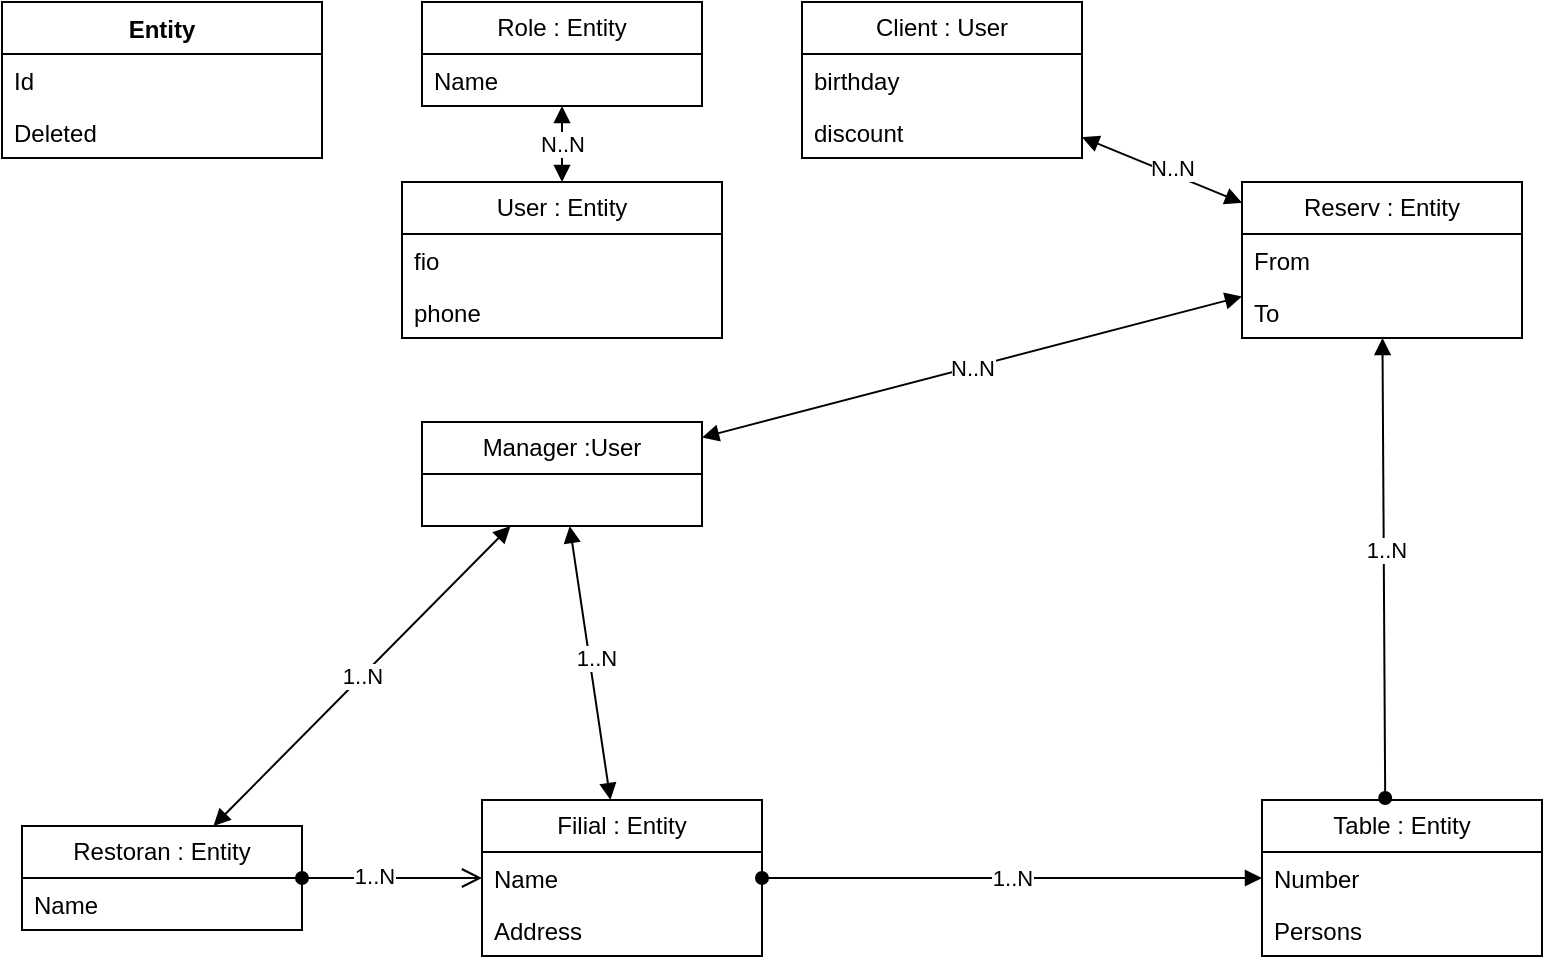 <mxfile version="22.1.2" type="device">
  <diagram id="C5RBs43oDa-KdzZeNtuy" name="Page-1">
    <mxGraphModel dx="1036" dy="614" grid="1" gridSize="10" guides="1" tooltips="1" connect="1" arrows="1" fold="1" page="1" pageScale="1" pageWidth="827" pageHeight="1169" math="0" shadow="0">
      <root>
        <mxCell id="WIyWlLk6GJQsqaUBKTNV-0" />
        <mxCell id="WIyWlLk6GJQsqaUBKTNV-1" parent="WIyWlLk6GJQsqaUBKTNV-0" />
        <mxCell id="nIvtHlroVXWm0S4k2Zya-1" value="Entity" style="swimlane;fontStyle=1;align=center;verticalAlign=top;childLayout=stackLayout;horizontal=1;startSize=26;horizontalStack=0;resizeParent=1;resizeParentMax=0;resizeLast=0;collapsible=1;marginBottom=0;whiteSpace=wrap;html=1;" vertex="1" parent="WIyWlLk6GJQsqaUBKTNV-1">
          <mxGeometry x="40" y="30" width="160" height="78" as="geometry" />
        </mxCell>
        <mxCell id="nIvtHlroVXWm0S4k2Zya-2" value="Id" style="text;strokeColor=none;fillColor=none;align=left;verticalAlign=top;spacingLeft=4;spacingRight=4;overflow=hidden;rotatable=0;points=[[0,0.5],[1,0.5]];portConstraint=eastwest;whiteSpace=wrap;html=1;" vertex="1" parent="nIvtHlroVXWm0S4k2Zya-1">
          <mxGeometry y="26" width="160" height="26" as="geometry" />
        </mxCell>
        <mxCell id="nIvtHlroVXWm0S4k2Zya-5" value="Deleted" style="text;strokeColor=none;fillColor=none;align=left;verticalAlign=top;spacingLeft=4;spacingRight=4;overflow=hidden;rotatable=0;points=[[0,0.5],[1,0.5]];portConstraint=eastwest;whiteSpace=wrap;html=1;" vertex="1" parent="nIvtHlroVXWm0S4k2Zya-1">
          <mxGeometry y="52" width="160" height="26" as="geometry" />
        </mxCell>
        <mxCell id="nIvtHlroVXWm0S4k2Zya-6" value="User : Entity" style="swimlane;fontStyle=0;childLayout=stackLayout;horizontal=1;startSize=26;fillColor=none;horizontalStack=0;resizeParent=1;resizeParentMax=0;resizeLast=0;collapsible=1;marginBottom=0;whiteSpace=wrap;html=1;" vertex="1" parent="WIyWlLk6GJQsqaUBKTNV-1">
          <mxGeometry x="240" y="120" width="160" height="78" as="geometry" />
        </mxCell>
        <mxCell id="nIvtHlroVXWm0S4k2Zya-7" value="fio" style="text;strokeColor=none;fillColor=none;align=left;verticalAlign=top;spacingLeft=4;spacingRight=4;overflow=hidden;rotatable=0;points=[[0,0.5],[1,0.5]];portConstraint=eastwest;whiteSpace=wrap;html=1;" vertex="1" parent="nIvtHlroVXWm0S4k2Zya-6">
          <mxGeometry y="26" width="160" height="26" as="geometry" />
        </mxCell>
        <mxCell id="nIvtHlroVXWm0S4k2Zya-8" value="phone" style="text;strokeColor=none;fillColor=none;align=left;verticalAlign=top;spacingLeft=4;spacingRight=4;overflow=hidden;rotatable=0;points=[[0,0.5],[1,0.5]];portConstraint=eastwest;whiteSpace=wrap;html=1;" vertex="1" parent="nIvtHlroVXWm0S4k2Zya-6">
          <mxGeometry y="52" width="160" height="26" as="geometry" />
        </mxCell>
        <mxCell id="nIvtHlroVXWm0S4k2Zya-10" value="Role : Entity" style="swimlane;fontStyle=0;childLayout=stackLayout;horizontal=1;startSize=26;fillColor=none;horizontalStack=0;resizeParent=1;resizeParentMax=0;resizeLast=0;collapsible=1;marginBottom=0;whiteSpace=wrap;html=1;" vertex="1" parent="WIyWlLk6GJQsqaUBKTNV-1">
          <mxGeometry x="250" y="30" width="140" height="52" as="geometry" />
        </mxCell>
        <mxCell id="nIvtHlroVXWm0S4k2Zya-11" value="Name" style="text;strokeColor=none;fillColor=none;align=left;verticalAlign=top;spacingLeft=4;spacingRight=4;overflow=hidden;rotatable=0;points=[[0,0.5],[1,0.5]];portConstraint=eastwest;whiteSpace=wrap;html=1;" vertex="1" parent="nIvtHlroVXWm0S4k2Zya-10">
          <mxGeometry y="26" width="140" height="26" as="geometry" />
        </mxCell>
        <mxCell id="nIvtHlroVXWm0S4k2Zya-14" value="N..N" style="endArrow=block;startArrow=block;endFill=1;startFill=1;html=1;rounded=0;" edge="1" parent="WIyWlLk6GJQsqaUBKTNV-1" source="nIvtHlroVXWm0S4k2Zya-6" target="nIvtHlroVXWm0S4k2Zya-10">
          <mxGeometry width="160" relative="1" as="geometry">
            <mxPoint x="190" y="300" as="sourcePoint" />
            <mxPoint x="350" y="300" as="targetPoint" />
          </mxGeometry>
        </mxCell>
        <mxCell id="nIvtHlroVXWm0S4k2Zya-15" value="Restoran : Entity" style="swimlane;fontStyle=0;childLayout=stackLayout;horizontal=1;startSize=26;fillColor=none;horizontalStack=0;resizeParent=1;resizeParentMax=0;resizeLast=0;collapsible=1;marginBottom=0;whiteSpace=wrap;html=1;" vertex="1" parent="WIyWlLk6GJQsqaUBKTNV-1">
          <mxGeometry x="50" y="442" width="140" height="52" as="geometry" />
        </mxCell>
        <mxCell id="nIvtHlroVXWm0S4k2Zya-16" value="Name" style="text;strokeColor=none;fillColor=none;align=left;verticalAlign=top;spacingLeft=4;spacingRight=4;overflow=hidden;rotatable=0;points=[[0,0.5],[1,0.5]];portConstraint=eastwest;whiteSpace=wrap;html=1;" vertex="1" parent="nIvtHlroVXWm0S4k2Zya-15">
          <mxGeometry y="26" width="140" height="26" as="geometry" />
        </mxCell>
        <mxCell id="nIvtHlroVXWm0S4k2Zya-19" value="Filial&amp;nbsp;: Entity" style="swimlane;fontStyle=0;childLayout=stackLayout;horizontal=1;startSize=26;fillColor=none;horizontalStack=0;resizeParent=1;resizeParentMax=0;resizeLast=0;collapsible=1;marginBottom=0;whiteSpace=wrap;html=1;" vertex="1" parent="WIyWlLk6GJQsqaUBKTNV-1">
          <mxGeometry x="280" y="429" width="140" height="78" as="geometry" />
        </mxCell>
        <mxCell id="nIvtHlroVXWm0S4k2Zya-20" value="Name" style="text;strokeColor=none;fillColor=none;align=left;verticalAlign=top;spacingLeft=4;spacingRight=4;overflow=hidden;rotatable=0;points=[[0,0.5],[1,0.5]];portConstraint=eastwest;whiteSpace=wrap;html=1;" vertex="1" parent="nIvtHlroVXWm0S4k2Zya-19">
          <mxGeometry y="26" width="140" height="26" as="geometry" />
        </mxCell>
        <mxCell id="nIvtHlroVXWm0S4k2Zya-21" value="Address" style="text;strokeColor=none;fillColor=none;align=left;verticalAlign=top;spacingLeft=4;spacingRight=4;overflow=hidden;rotatable=0;points=[[0,0.5],[1,0.5]];portConstraint=eastwest;whiteSpace=wrap;html=1;" vertex="1" parent="nIvtHlroVXWm0S4k2Zya-19">
          <mxGeometry y="52" width="140" height="26" as="geometry" />
        </mxCell>
        <mxCell id="nIvtHlroVXWm0S4k2Zya-29" value="" style="endArrow=open;startArrow=oval;endFill=0;startFill=1;endSize=8;html=1;rounded=0;" edge="1" parent="WIyWlLk6GJQsqaUBKTNV-1" source="nIvtHlroVXWm0S4k2Zya-15" target="nIvtHlroVXWm0S4k2Zya-19">
          <mxGeometry width="160" relative="1" as="geometry">
            <mxPoint x="100" y="599" as="sourcePoint" />
            <mxPoint x="260" y="599" as="targetPoint" />
          </mxGeometry>
        </mxCell>
        <mxCell id="nIvtHlroVXWm0S4k2Zya-36" value="1..N&lt;br&gt;" style="edgeLabel;html=1;align=center;verticalAlign=middle;resizable=0;points=[];" vertex="1" connectable="0" parent="nIvtHlroVXWm0S4k2Zya-29">
          <mxGeometry x="-0.208" y="1" relative="1" as="geometry">
            <mxPoint as="offset" />
          </mxGeometry>
        </mxCell>
        <mxCell id="nIvtHlroVXWm0S4k2Zya-32" value="Table&amp;nbsp;: Entity" style="swimlane;fontStyle=0;childLayout=stackLayout;horizontal=1;startSize=26;fillColor=none;horizontalStack=0;resizeParent=1;resizeParentMax=0;resizeLast=0;collapsible=1;marginBottom=0;whiteSpace=wrap;html=1;" vertex="1" parent="WIyWlLk6GJQsqaUBKTNV-1">
          <mxGeometry x="670" y="429" width="140" height="78" as="geometry" />
        </mxCell>
        <mxCell id="nIvtHlroVXWm0S4k2Zya-33" value="Number" style="text;strokeColor=none;fillColor=none;align=left;verticalAlign=top;spacingLeft=4;spacingRight=4;overflow=hidden;rotatable=0;points=[[0,0.5],[1,0.5]];portConstraint=eastwest;whiteSpace=wrap;html=1;" vertex="1" parent="nIvtHlroVXWm0S4k2Zya-32">
          <mxGeometry y="26" width="140" height="26" as="geometry" />
        </mxCell>
        <mxCell id="nIvtHlroVXWm0S4k2Zya-34" value="Persons" style="text;strokeColor=none;fillColor=none;align=left;verticalAlign=top;spacingLeft=4;spacingRight=4;overflow=hidden;rotatable=0;points=[[0,0.5],[1,0.5]];portConstraint=eastwest;whiteSpace=wrap;html=1;" vertex="1" parent="nIvtHlroVXWm0S4k2Zya-32">
          <mxGeometry y="52" width="140" height="26" as="geometry" />
        </mxCell>
        <mxCell id="nIvtHlroVXWm0S4k2Zya-37" value="1..N" style="endArrow=block;startArrow=oval;endFill=1;startFill=1;html=1;rounded=0;" edge="1" parent="WIyWlLk6GJQsqaUBKTNV-1" source="nIvtHlroVXWm0S4k2Zya-19" target="nIvtHlroVXWm0S4k2Zya-32">
          <mxGeometry width="160" relative="1" as="geometry">
            <mxPoint x="420" y="437" as="sourcePoint" />
            <mxPoint x="580" y="437" as="targetPoint" />
          </mxGeometry>
        </mxCell>
        <mxCell id="nIvtHlroVXWm0S4k2Zya-38" value="Reserv&amp;nbsp;: Entity" style="swimlane;fontStyle=0;childLayout=stackLayout;horizontal=1;startSize=26;fillColor=none;horizontalStack=0;resizeParent=1;resizeParentMax=0;resizeLast=0;collapsible=1;marginBottom=0;whiteSpace=wrap;html=1;" vertex="1" parent="WIyWlLk6GJQsqaUBKTNV-1">
          <mxGeometry x="660" y="120" width="140" height="78" as="geometry" />
        </mxCell>
        <mxCell id="nIvtHlroVXWm0S4k2Zya-39" value="From" style="text;strokeColor=none;fillColor=none;align=left;verticalAlign=top;spacingLeft=4;spacingRight=4;overflow=hidden;rotatable=0;points=[[0,0.5],[1,0.5]];portConstraint=eastwest;whiteSpace=wrap;html=1;" vertex="1" parent="nIvtHlroVXWm0S4k2Zya-38">
          <mxGeometry y="26" width="140" height="26" as="geometry" />
        </mxCell>
        <mxCell id="nIvtHlroVXWm0S4k2Zya-40" value="To" style="text;strokeColor=none;fillColor=none;align=left;verticalAlign=top;spacingLeft=4;spacingRight=4;overflow=hidden;rotatable=0;points=[[0,0.5],[1,0.5]];portConstraint=eastwest;whiteSpace=wrap;html=1;" vertex="1" parent="nIvtHlroVXWm0S4k2Zya-38">
          <mxGeometry y="52" width="140" height="26" as="geometry" />
        </mxCell>
        <mxCell id="nIvtHlroVXWm0S4k2Zya-43" value="" style="endArrow=block;startArrow=oval;endFill=1;startFill=1;html=1;rounded=0;exitX=0.44;exitY=-0.013;exitDx=0;exitDy=0;exitPerimeter=0;" edge="1" parent="WIyWlLk6GJQsqaUBKTNV-1" source="nIvtHlroVXWm0S4k2Zya-32" target="nIvtHlroVXWm0S4k2Zya-38">
          <mxGeometry width="160" relative="1" as="geometry">
            <mxPoint x="420" y="437" as="sourcePoint" />
            <mxPoint x="580" y="437" as="targetPoint" />
          </mxGeometry>
        </mxCell>
        <mxCell id="nIvtHlroVXWm0S4k2Zya-44" value="1..N" style="edgeLabel;html=1;align=center;verticalAlign=middle;resizable=0;points=[];" vertex="1" connectable="0" parent="nIvtHlroVXWm0S4k2Zya-43">
          <mxGeometry x="0.081" y="-1" relative="1" as="geometry">
            <mxPoint as="offset" />
          </mxGeometry>
        </mxCell>
        <mxCell id="nIvtHlroVXWm0S4k2Zya-45" value="Manager :User" style="swimlane;fontStyle=0;childLayout=stackLayout;horizontal=1;startSize=26;fillColor=none;horizontalStack=0;resizeParent=1;resizeParentMax=0;resizeLast=0;collapsible=1;marginBottom=0;whiteSpace=wrap;html=1;" vertex="1" parent="WIyWlLk6GJQsqaUBKTNV-1">
          <mxGeometry x="250" y="240" width="140" height="52" as="geometry" />
        </mxCell>
        <mxCell id="nIvtHlroVXWm0S4k2Zya-49" value="Client : User" style="swimlane;fontStyle=0;childLayout=stackLayout;horizontal=1;startSize=26;fillColor=none;horizontalStack=0;resizeParent=1;resizeParentMax=0;resizeLast=0;collapsible=1;marginBottom=0;whiteSpace=wrap;html=1;" vertex="1" parent="WIyWlLk6GJQsqaUBKTNV-1">
          <mxGeometry x="440" y="30" width="140" height="78" as="geometry" />
        </mxCell>
        <mxCell id="nIvtHlroVXWm0S4k2Zya-50" value="birthday" style="text;strokeColor=none;fillColor=none;align=left;verticalAlign=top;spacingLeft=4;spacingRight=4;overflow=hidden;rotatable=0;points=[[0,0.5],[1,0.5]];portConstraint=eastwest;whiteSpace=wrap;html=1;" vertex="1" parent="nIvtHlroVXWm0S4k2Zya-49">
          <mxGeometry y="26" width="140" height="26" as="geometry" />
        </mxCell>
        <mxCell id="nIvtHlroVXWm0S4k2Zya-51" value="discount" style="text;strokeColor=none;fillColor=none;align=left;verticalAlign=top;spacingLeft=4;spacingRight=4;overflow=hidden;rotatable=0;points=[[0,0.5],[1,0.5]];portConstraint=eastwest;whiteSpace=wrap;html=1;" vertex="1" parent="nIvtHlroVXWm0S4k2Zya-49">
          <mxGeometry y="52" width="140" height="26" as="geometry" />
        </mxCell>
        <mxCell id="nIvtHlroVXWm0S4k2Zya-56" value="" style="endArrow=block;startArrow=block;endFill=1;startFill=1;html=1;rounded=0;" edge="1" parent="WIyWlLk6GJQsqaUBKTNV-1" source="nIvtHlroVXWm0S4k2Zya-45" target="nIvtHlroVXWm0S4k2Zya-19">
          <mxGeometry width="160" relative="1" as="geometry">
            <mxPoint x="160" y="370" as="sourcePoint" />
            <mxPoint x="320" y="370" as="targetPoint" />
          </mxGeometry>
        </mxCell>
        <mxCell id="nIvtHlroVXWm0S4k2Zya-61" value="1..N" style="edgeLabel;html=1;align=center;verticalAlign=middle;resizable=0;points=[];" vertex="1" connectable="0" parent="nIvtHlroVXWm0S4k2Zya-56">
          <mxGeometry x="-0.038" y="3" relative="1" as="geometry">
            <mxPoint as="offset" />
          </mxGeometry>
        </mxCell>
        <mxCell id="nIvtHlroVXWm0S4k2Zya-57" value="1..N" style="endArrow=block;startArrow=block;endFill=1;startFill=1;html=1;rounded=0;" edge="1" parent="WIyWlLk6GJQsqaUBKTNV-1" source="nIvtHlroVXWm0S4k2Zya-45" target="nIvtHlroVXWm0S4k2Zya-15">
          <mxGeometry width="160" relative="1" as="geometry">
            <mxPoint x="340" y="220" as="sourcePoint" />
            <mxPoint x="500" y="220" as="targetPoint" />
          </mxGeometry>
        </mxCell>
        <mxCell id="nIvtHlroVXWm0S4k2Zya-58" value="N..N" style="endArrow=block;startArrow=block;endFill=1;startFill=1;html=1;rounded=0;" edge="1" parent="WIyWlLk6GJQsqaUBKTNV-1" source="nIvtHlroVXWm0S4k2Zya-45" target="nIvtHlroVXWm0S4k2Zya-38">
          <mxGeometry width="160" relative="1" as="geometry">
            <mxPoint x="340" y="220" as="sourcePoint" />
            <mxPoint x="500" y="220" as="targetPoint" />
          </mxGeometry>
        </mxCell>
        <mxCell id="nIvtHlroVXWm0S4k2Zya-59" value="" style="endArrow=block;startArrow=block;endFill=1;startFill=1;html=1;rounded=0;" edge="1" parent="WIyWlLk6GJQsqaUBKTNV-1" source="nIvtHlroVXWm0S4k2Zya-49" target="nIvtHlroVXWm0S4k2Zya-38">
          <mxGeometry width="160" relative="1" as="geometry">
            <mxPoint x="340" y="220" as="sourcePoint" />
            <mxPoint x="500" y="220" as="targetPoint" />
          </mxGeometry>
        </mxCell>
        <mxCell id="nIvtHlroVXWm0S4k2Zya-60" value="N..N" style="edgeLabel;html=1;align=center;verticalAlign=middle;resizable=0;points=[];" vertex="1" connectable="0" parent="nIvtHlroVXWm0S4k2Zya-59">
          <mxGeometry x="0.102" y="2" relative="1" as="geometry">
            <mxPoint y="-1" as="offset" />
          </mxGeometry>
        </mxCell>
      </root>
    </mxGraphModel>
  </diagram>
</mxfile>
